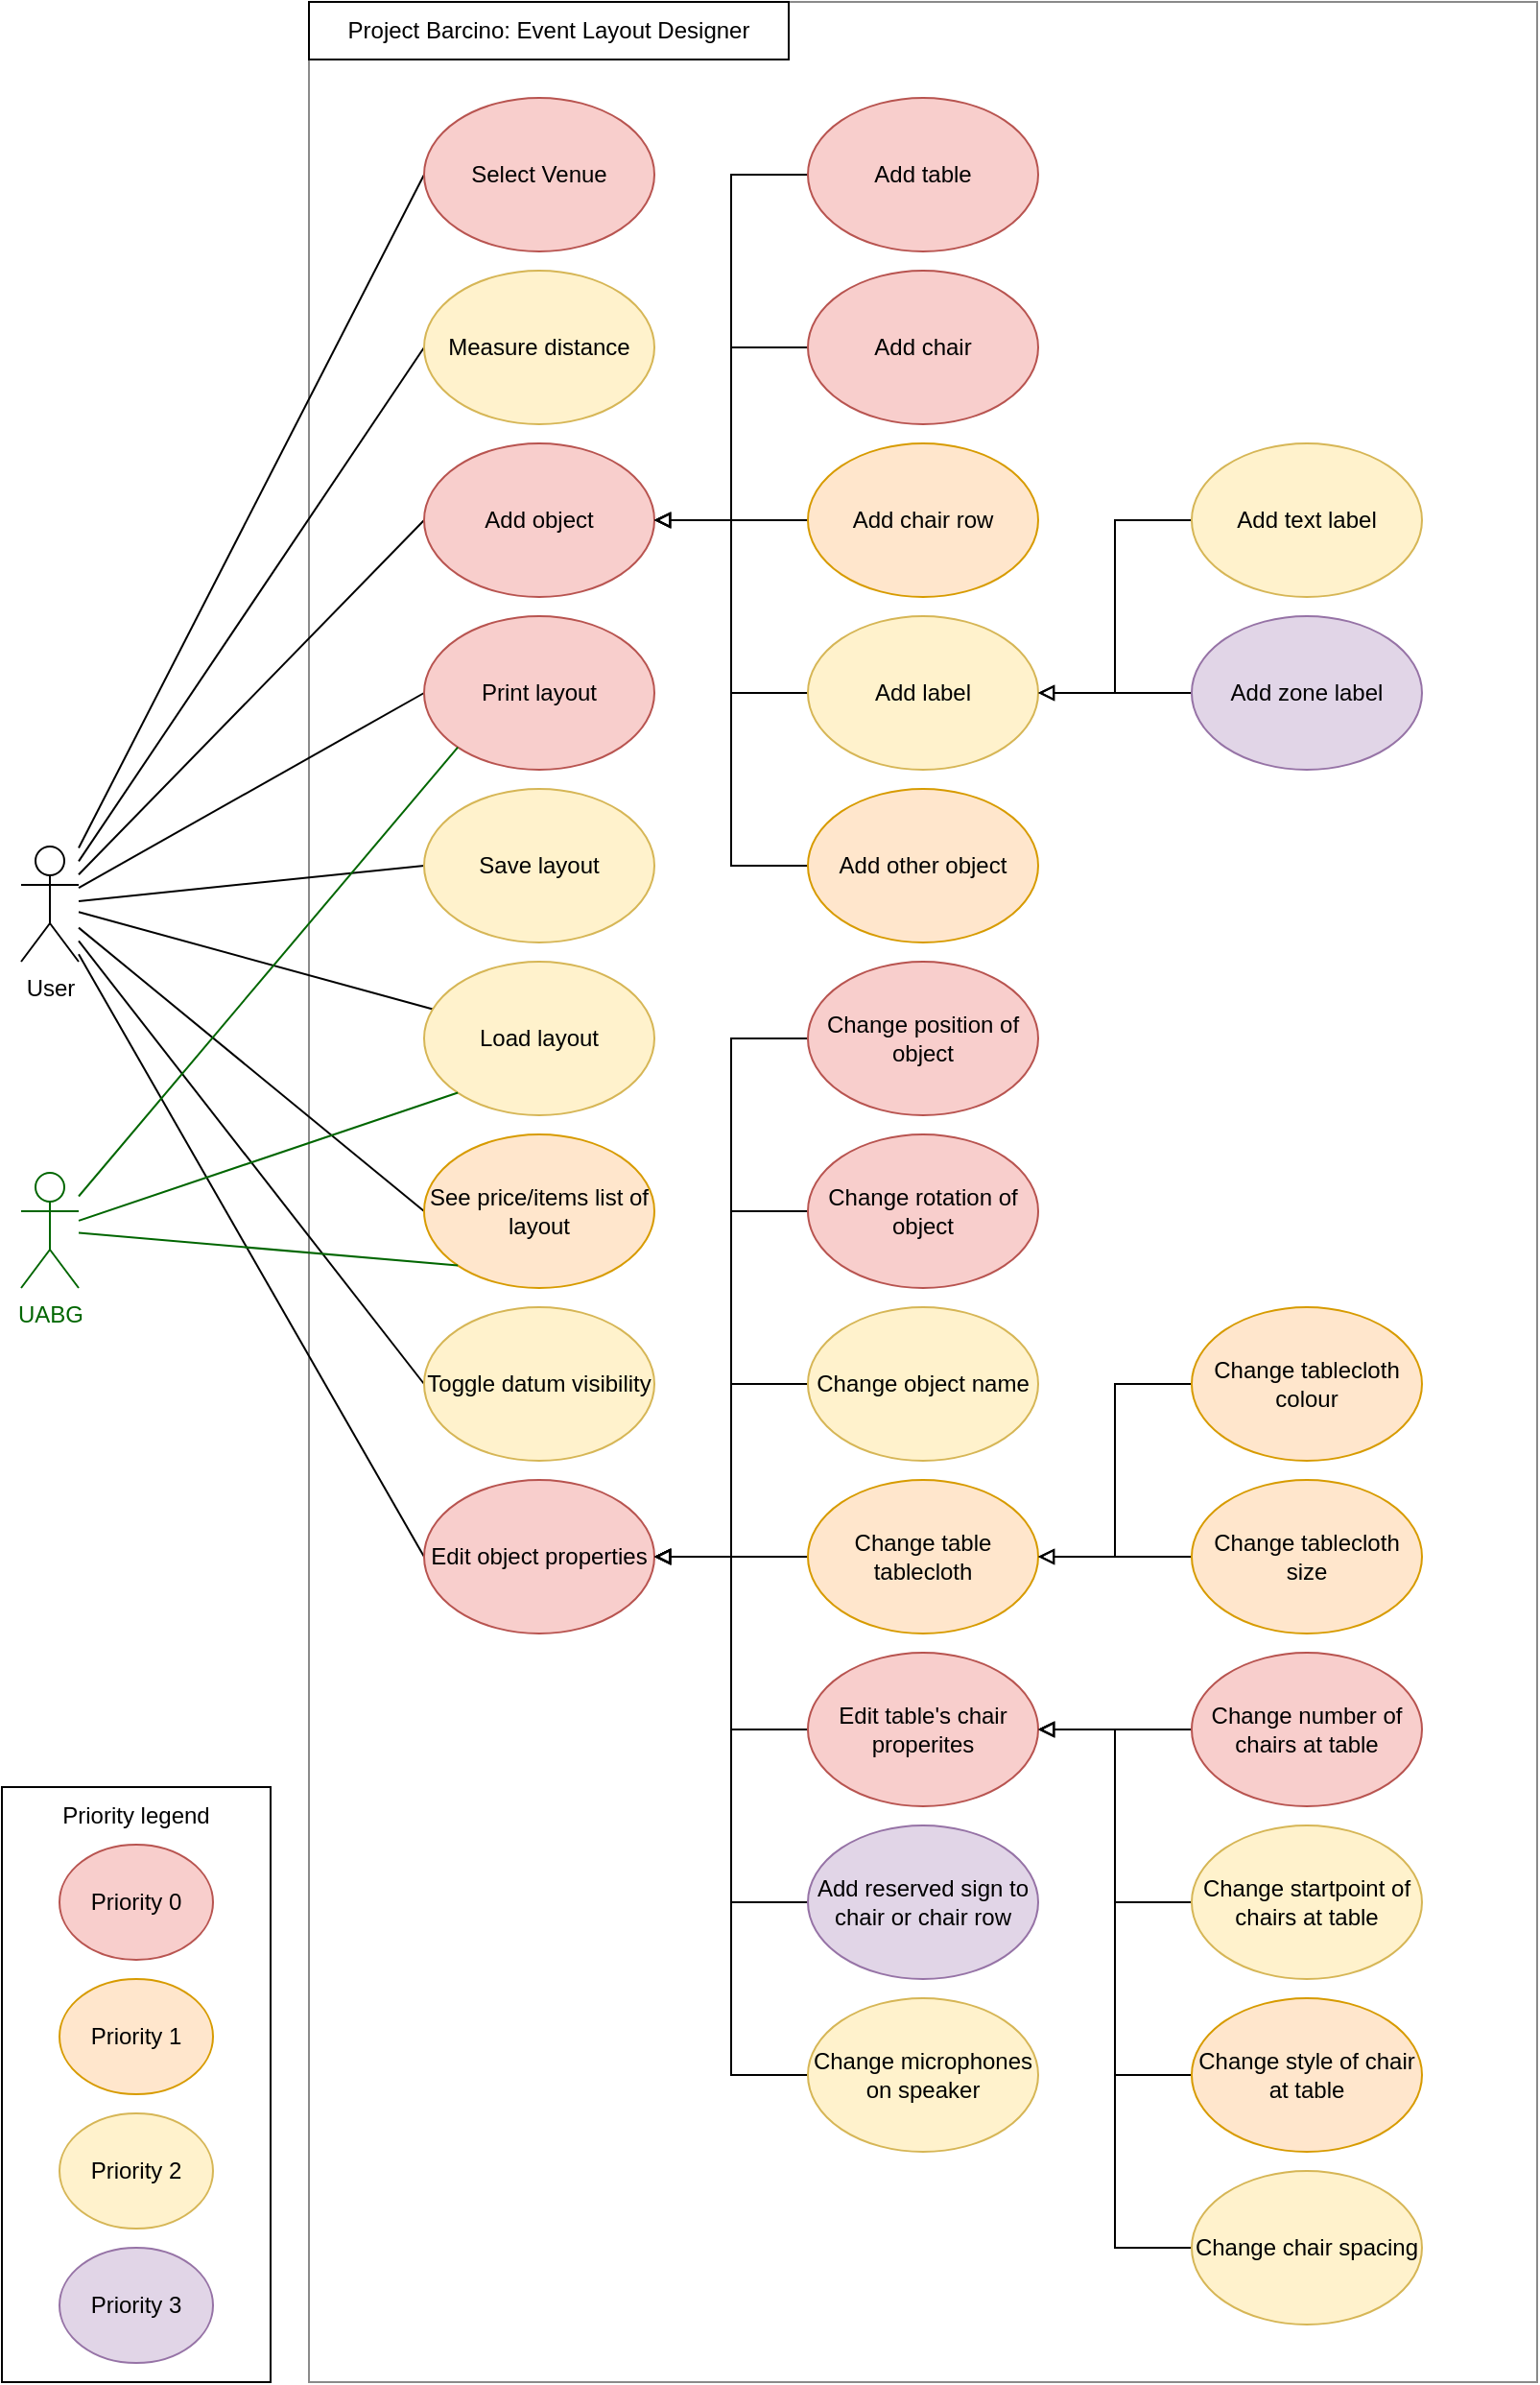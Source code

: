 <mxfile version="24.7.17">
  <diagram name="Page-1" id="mo0ViTJ8G5UYGFO7ghWl">
    <mxGraphModel dx="1434" dy="844" grid="1" gridSize="10" guides="1" tooltips="1" connect="1" arrows="1" fold="1" page="1" pageScale="1" pageWidth="850" pageHeight="1100" math="0" shadow="0">
      <root>
        <mxCell id="0" />
        <mxCell id="1" parent="0" />
        <mxCell id="jylVeltl3kCmP_DHVBAA-2" value="" style="rounded=0;whiteSpace=wrap;html=1;align=left;fillColor=none;strokeColor=#8A8A8A;" parent="1" vertex="1">
          <mxGeometry x="160" width="640" height="1240" as="geometry" />
        </mxCell>
        <mxCell id="jylVeltl3kCmP_DHVBAA-30" style="rounded=0;orthogonalLoop=1;jettySize=auto;html=1;entryX=0;entryY=0.5;entryDx=0;entryDy=0;endArrow=none;endFill=0;" parent="1" source="jylVeltl3kCmP_DHVBAA-1" target="jylVeltl3kCmP_DHVBAA-6" edge="1">
          <mxGeometry relative="1" as="geometry" />
        </mxCell>
        <mxCell id="jylVeltl3kCmP_DHVBAA-31" style="rounded=0;orthogonalLoop=1;jettySize=auto;html=1;entryX=0;entryY=0.5;entryDx=0;entryDy=0;endArrow=none;endFill=0;" parent="1" source="jylVeltl3kCmP_DHVBAA-1" target="jylVeltl3kCmP_DHVBAA-4" edge="1">
          <mxGeometry relative="1" as="geometry" />
        </mxCell>
        <mxCell id="jylVeltl3kCmP_DHVBAA-32" style="rounded=0;orthogonalLoop=1;jettySize=auto;html=1;entryX=0;entryY=0.5;entryDx=0;entryDy=0;endArrow=none;endFill=0;" parent="1" source="jylVeltl3kCmP_DHVBAA-1" target="jylVeltl3kCmP_DHVBAA-17" edge="1">
          <mxGeometry relative="1" as="geometry" />
        </mxCell>
        <mxCell id="jylVeltl3kCmP_DHVBAA-33" style="rounded=0;orthogonalLoop=1;jettySize=auto;html=1;entryX=0;entryY=0.5;entryDx=0;entryDy=0;endArrow=none;endFill=0;" parent="1" source="jylVeltl3kCmP_DHVBAA-1" target="jylVeltl3kCmP_DHVBAA-28" edge="1">
          <mxGeometry relative="1" as="geometry" />
        </mxCell>
        <mxCell id="jylVeltl3kCmP_DHVBAA-34" style="rounded=0;orthogonalLoop=1;jettySize=auto;html=1;entryX=0;entryY=0.5;entryDx=0;entryDy=0;endArrow=none;endFill=0;" parent="1" source="jylVeltl3kCmP_DHVBAA-1" target="jylVeltl3kCmP_DHVBAA-5" edge="1">
          <mxGeometry relative="1" as="geometry" />
        </mxCell>
        <mxCell id="jylVeltl3kCmP_DHVBAA-35" style="rounded=0;orthogonalLoop=1;jettySize=auto;html=1;entryX=0;entryY=0.5;entryDx=0;entryDy=0;endArrow=none;endFill=0;" parent="1" source="jylVeltl3kCmP_DHVBAA-1" target="jylVeltl3kCmP_DHVBAA-29" edge="1">
          <mxGeometry relative="1" as="geometry" />
        </mxCell>
        <mxCell id="jylVeltl3kCmP_DHVBAA-65" style="rounded=0;orthogonalLoop=1;jettySize=auto;html=1;endArrow=none;endFill=0;" parent="1" source="jylVeltl3kCmP_DHVBAA-1" target="jylVeltl3kCmP_DHVBAA-61" edge="1">
          <mxGeometry relative="1" as="geometry" />
        </mxCell>
        <mxCell id="jylVeltl3kCmP_DHVBAA-66" style="rounded=0;orthogonalLoop=1;jettySize=auto;html=1;entryX=0;entryY=0.5;entryDx=0;entryDy=0;endArrow=none;endFill=0;" parent="1" source="jylVeltl3kCmP_DHVBAA-1" target="jylVeltl3kCmP_DHVBAA-62" edge="1">
          <mxGeometry relative="1" as="geometry" />
        </mxCell>
        <mxCell id="jylVeltl3kCmP_DHVBAA-68" style="rounded=0;orthogonalLoop=1;jettySize=auto;html=1;entryX=0;entryY=0.5;entryDx=0;entryDy=0;endArrow=none;endFill=0;" parent="1" source="jylVeltl3kCmP_DHVBAA-1" target="jylVeltl3kCmP_DHVBAA-67" edge="1">
          <mxGeometry relative="1" as="geometry" />
        </mxCell>
        <mxCell id="jylVeltl3kCmP_DHVBAA-1" value="User" style="shape=umlActor;verticalLabelPosition=bottom;verticalAlign=top;html=1;outlineConnect=0;" parent="1" vertex="1">
          <mxGeometry x="10" y="440" width="30" height="60" as="geometry" />
        </mxCell>
        <mxCell id="jylVeltl3kCmP_DHVBAA-3" value="&lt;span style=&quot;text-align: left;&quot;&gt;Project Barcino: Event Layout Designer&lt;/span&gt;" style="rounded=0;whiteSpace=wrap;html=1;" parent="1" vertex="1">
          <mxGeometry x="160" width="250" height="30" as="geometry" />
        </mxCell>
        <mxCell id="jylVeltl3kCmP_DHVBAA-4" value="Select Venue" style="ellipse;whiteSpace=wrap;html=1;fillColor=#f8cecc;strokeColor=#b85450;" parent="1" vertex="1">
          <mxGeometry x="220" y="50" width="120" height="80" as="geometry" />
        </mxCell>
        <mxCell id="jylVeltl3kCmP_DHVBAA-5" value="Measure distance" style="ellipse;whiteSpace=wrap;html=1;fillColor=#fff2cc;strokeColor=#d6b656;" parent="1" vertex="1">
          <mxGeometry x="220" y="140" width="120" height="80" as="geometry" />
        </mxCell>
        <mxCell id="jylVeltl3kCmP_DHVBAA-6" value="Add object" style="ellipse;whiteSpace=wrap;html=1;fillColor=#f8cecc;strokeColor=#b85450;" parent="1" vertex="1">
          <mxGeometry x="220" y="230" width="120" height="80" as="geometry" />
        </mxCell>
        <mxCell id="jylVeltl3kCmP_DHVBAA-44" style="edgeStyle=orthogonalEdgeStyle;rounded=0;orthogonalLoop=1;jettySize=auto;html=1;entryX=1;entryY=0.5;entryDx=0;entryDy=0;endArrow=block;endFill=0;" parent="1" source="jylVeltl3kCmP_DHVBAA-10" target="jylVeltl3kCmP_DHVBAA-17" edge="1">
          <mxGeometry relative="1" as="geometry" />
        </mxCell>
        <mxCell id="jylVeltl3kCmP_DHVBAA-10" value="Change table tablecloth" style="ellipse;whiteSpace=wrap;html=1;fillColor=#ffe6cc;strokeColor=#d79b00;" parent="1" vertex="1">
          <mxGeometry x="420" y="770" width="120" height="80" as="geometry" />
        </mxCell>
        <mxCell id="jylVeltl3kCmP_DHVBAA-41" style="edgeStyle=orthogonalEdgeStyle;rounded=0;orthogonalLoop=1;jettySize=auto;html=1;entryX=1;entryY=0.5;entryDx=0;entryDy=0;endArrow=block;endFill=0;" parent="1" source="jylVeltl3kCmP_DHVBAA-11" target="jylVeltl3kCmP_DHVBAA-17" edge="1">
          <mxGeometry relative="1" as="geometry" />
        </mxCell>
        <mxCell id="jylVeltl3kCmP_DHVBAA-11" value="Change position of object" style="ellipse;whiteSpace=wrap;html=1;fillColor=#f8cecc;strokeColor=#b85450;" parent="1" vertex="1">
          <mxGeometry x="420" y="500" width="120" height="80" as="geometry" />
        </mxCell>
        <mxCell id="jylVeltl3kCmP_DHVBAA-42" style="edgeStyle=orthogonalEdgeStyle;rounded=0;orthogonalLoop=1;jettySize=auto;html=1;entryX=1;entryY=0.5;entryDx=0;entryDy=0;endArrow=block;endFill=0;" parent="1" source="jylVeltl3kCmP_DHVBAA-12" target="jylVeltl3kCmP_DHVBAA-17" edge="1">
          <mxGeometry relative="1" as="geometry" />
        </mxCell>
        <mxCell id="jylVeltl3kCmP_DHVBAA-12" value="Change rotation of object" style="ellipse;whiteSpace=wrap;html=1;fillColor=#f8cecc;strokeColor=#b85450;" parent="1" vertex="1">
          <mxGeometry x="420" y="590" width="120" height="80" as="geometry" />
        </mxCell>
        <mxCell id="jylVeltl3kCmP_DHVBAA-38" style="edgeStyle=orthogonalEdgeStyle;rounded=0;orthogonalLoop=1;jettySize=auto;html=1;endArrow=block;endFill=0;entryX=1;entryY=0.5;entryDx=0;entryDy=0;" parent="1" source="jylVeltl3kCmP_DHVBAA-13" target="jylVeltl3kCmP_DHVBAA-6" edge="1">
          <mxGeometry relative="1" as="geometry">
            <mxPoint x="340" y="230" as="targetPoint" />
            <Array as="points">
              <mxPoint x="380" y="90" />
              <mxPoint x="380" y="270" />
            </Array>
          </mxGeometry>
        </mxCell>
        <mxCell id="jylVeltl3kCmP_DHVBAA-13" value="Add table" style="ellipse;whiteSpace=wrap;html=1;fillColor=#f8cecc;strokeColor=#b85450;" parent="1" vertex="1">
          <mxGeometry x="420" y="50" width="120" height="80" as="geometry" />
        </mxCell>
        <mxCell id="jylVeltl3kCmP_DHVBAA-37" style="edgeStyle=orthogonalEdgeStyle;rounded=0;orthogonalLoop=1;jettySize=auto;html=1;entryX=1;entryY=0.5;entryDx=0;entryDy=0;endArrow=block;endFill=0;" parent="1" source="jylVeltl3kCmP_DHVBAA-14" target="jylVeltl3kCmP_DHVBAA-6" edge="1">
          <mxGeometry relative="1" as="geometry" />
        </mxCell>
        <mxCell id="jylVeltl3kCmP_DHVBAA-14" value="Add chair" style="ellipse;whiteSpace=wrap;html=1;fillColor=#f8cecc;strokeColor=#b85450;" parent="1" vertex="1">
          <mxGeometry x="420" y="140" width="120" height="80" as="geometry" />
        </mxCell>
        <mxCell id="jylVeltl3kCmP_DHVBAA-40" style="edgeStyle=orthogonalEdgeStyle;rounded=0;orthogonalLoop=1;jettySize=auto;html=1;entryX=1;entryY=0.5;entryDx=0;entryDy=0;endArrow=block;endFill=0;" parent="1" source="jylVeltl3kCmP_DHVBAA-15" target="jylVeltl3kCmP_DHVBAA-6" edge="1">
          <mxGeometry relative="1" as="geometry" />
        </mxCell>
        <mxCell id="jylVeltl3kCmP_DHVBAA-15" value="Add chair row" style="ellipse;whiteSpace=wrap;html=1;fillColor=#ffe6cc;strokeColor=#d79b00;" parent="1" vertex="1">
          <mxGeometry x="420" y="230" width="120" height="80" as="geometry" />
        </mxCell>
        <mxCell id="jylVeltl3kCmP_DHVBAA-39" style="edgeStyle=orthogonalEdgeStyle;rounded=0;orthogonalLoop=1;jettySize=auto;html=1;entryX=1;entryY=0.5;entryDx=0;entryDy=0;endArrow=block;endFill=0;" parent="1" source="jylVeltl3kCmP_DHVBAA-16" target="jylVeltl3kCmP_DHVBAA-6" edge="1">
          <mxGeometry relative="1" as="geometry" />
        </mxCell>
        <mxCell id="jylVeltl3kCmP_DHVBAA-16" value="Add other object" style="ellipse;whiteSpace=wrap;html=1;fillColor=#ffe6cc;strokeColor=#d79b00;" parent="1" vertex="1">
          <mxGeometry x="420" y="410" width="120" height="80" as="geometry" />
        </mxCell>
        <mxCell id="jylVeltl3kCmP_DHVBAA-17" value="Edit object properties" style="ellipse;whiteSpace=wrap;html=1;fillColor=#f8cecc;strokeColor=#b85450;" parent="1" vertex="1">
          <mxGeometry x="220" y="770" width="120" height="80" as="geometry" />
        </mxCell>
        <mxCell id="jylVeltl3kCmP_DHVBAA-43" style="edgeStyle=orthogonalEdgeStyle;rounded=0;orthogonalLoop=1;jettySize=auto;html=1;endArrow=block;endFill=0;entryX=1;entryY=0.5;entryDx=0;entryDy=0;" parent="1" source="jylVeltl3kCmP_DHVBAA-18" target="jylVeltl3kCmP_DHVBAA-17" edge="1">
          <mxGeometry relative="1" as="geometry">
            <Array as="points">
              <mxPoint x="380" y="720" />
              <mxPoint x="380" y="810" />
            </Array>
          </mxGeometry>
        </mxCell>
        <mxCell id="jylVeltl3kCmP_DHVBAA-18" value="Change object name" style="ellipse;whiteSpace=wrap;html=1;fillColor=#fff2cc;strokeColor=#d6b656;" parent="1" vertex="1">
          <mxGeometry x="420" y="680" width="120" height="80" as="geometry" />
        </mxCell>
        <mxCell id="jylVeltl3kCmP_DHVBAA-46" style="edgeStyle=orthogonalEdgeStyle;rounded=0;orthogonalLoop=1;jettySize=auto;html=1;entryX=1;entryY=0.5;entryDx=0;entryDy=0;endArrow=block;endFill=0;" parent="1" source="jylVeltl3kCmP_DHVBAA-19" target="jylVeltl3kCmP_DHVBAA-17" edge="1">
          <mxGeometry relative="1" as="geometry" />
        </mxCell>
        <mxCell id="jylVeltl3kCmP_DHVBAA-19" value="Add reserved sign to chair or chair row" style="ellipse;whiteSpace=wrap;html=1;fillColor=#e1d5e7;strokeColor=#9673a6;" parent="1" vertex="1">
          <mxGeometry x="420" y="950" width="120" height="80" as="geometry" />
        </mxCell>
        <mxCell id="jylVeltl3kCmP_DHVBAA-48" style="edgeStyle=orthogonalEdgeStyle;rounded=0;orthogonalLoop=1;jettySize=auto;html=1;entryX=1;entryY=0.5;entryDx=0;entryDy=0;endArrow=block;endFill=0;" parent="1" source="jylVeltl3kCmP_DHVBAA-20" target="jylVeltl3kCmP_DHVBAA-10" edge="1">
          <mxGeometry relative="1" as="geometry" />
        </mxCell>
        <mxCell id="jylVeltl3kCmP_DHVBAA-20" value="Change tablecloth size" style="ellipse;whiteSpace=wrap;html=1;fillColor=#ffe6cc;strokeColor=#d79b00;" parent="1" vertex="1">
          <mxGeometry x="620" y="770" width="120" height="80" as="geometry" />
        </mxCell>
        <mxCell id="jylVeltl3kCmP_DHVBAA-47" style="edgeStyle=orthogonalEdgeStyle;rounded=0;orthogonalLoop=1;jettySize=auto;html=1;entryX=1;entryY=0.5;entryDx=0;entryDy=0;endArrow=block;endFill=0;" parent="1" source="jylVeltl3kCmP_DHVBAA-21" target="jylVeltl3kCmP_DHVBAA-10" edge="1">
          <mxGeometry relative="1" as="geometry" />
        </mxCell>
        <mxCell id="jylVeltl3kCmP_DHVBAA-21" value="Change tablecloth colour" style="ellipse;whiteSpace=wrap;html=1;fillColor=#ffe6cc;strokeColor=#d79b00;" parent="1" vertex="1">
          <mxGeometry x="620" y="680" width="120" height="80" as="geometry" />
        </mxCell>
        <mxCell id="jylVeltl3kCmP_DHVBAA-49" style="edgeStyle=orthogonalEdgeStyle;rounded=0;orthogonalLoop=1;jettySize=auto;html=1;entryX=1;entryY=0.5;entryDx=0;entryDy=0;endArrow=block;endFill=0;" parent="1" source="jylVeltl3kCmP_DHVBAA-22" target="jylVeltl3kCmP_DHVBAA-24" edge="1">
          <mxGeometry relative="1" as="geometry" />
        </mxCell>
        <mxCell id="jylVeltl3kCmP_DHVBAA-22" value="Change number of chairs at table" style="ellipse;whiteSpace=wrap;html=1;fillColor=#f8cecc;strokeColor=#b85450;" parent="1" vertex="1">
          <mxGeometry x="620" y="860" width="120" height="80" as="geometry" />
        </mxCell>
        <mxCell id="jylVeltl3kCmP_DHVBAA-50" style="edgeStyle=orthogonalEdgeStyle;rounded=0;orthogonalLoop=1;jettySize=auto;html=1;entryX=1;entryY=0.5;entryDx=0;entryDy=0;endArrow=block;endFill=0;" parent="1" source="jylVeltl3kCmP_DHVBAA-23" target="jylVeltl3kCmP_DHVBAA-24" edge="1">
          <mxGeometry relative="1" as="geometry" />
        </mxCell>
        <mxCell id="jylVeltl3kCmP_DHVBAA-23" value="Change startpoint of chairs at table" style="ellipse;whiteSpace=wrap;html=1;fillColor=#fff2cc;strokeColor=#d6b656;" parent="1" vertex="1">
          <mxGeometry x="620" y="950" width="120" height="80" as="geometry" />
        </mxCell>
        <mxCell id="jylVeltl3kCmP_DHVBAA-45" style="edgeStyle=orthogonalEdgeStyle;rounded=0;orthogonalLoop=1;jettySize=auto;html=1;entryX=1;entryY=0.5;entryDx=0;entryDy=0;endArrow=block;endFill=0;" parent="1" source="jylVeltl3kCmP_DHVBAA-24" target="jylVeltl3kCmP_DHVBAA-17" edge="1">
          <mxGeometry relative="1" as="geometry" />
        </mxCell>
        <mxCell id="jylVeltl3kCmP_DHVBAA-24" value="Edit table&#39;s chair properites" style="ellipse;whiteSpace=wrap;html=1;fillColor=#f8cecc;strokeColor=#b85450;" parent="1" vertex="1">
          <mxGeometry x="420" y="860" width="120" height="80" as="geometry" />
        </mxCell>
        <mxCell id="jylVeltl3kCmP_DHVBAA-51" style="edgeStyle=orthogonalEdgeStyle;rounded=0;orthogonalLoop=1;jettySize=auto;html=1;entryX=1;entryY=0.5;entryDx=0;entryDy=0;endArrow=block;endFill=0;" parent="1" source="jylVeltl3kCmP_DHVBAA-25" target="jylVeltl3kCmP_DHVBAA-24" edge="1">
          <mxGeometry relative="1" as="geometry" />
        </mxCell>
        <mxCell id="jylVeltl3kCmP_DHVBAA-25" value="Change style of chair at table" style="ellipse;whiteSpace=wrap;html=1;fillColor=#ffe6cc;strokeColor=#d79b00;" parent="1" vertex="1">
          <mxGeometry x="620" y="1040" width="120" height="80" as="geometry" />
        </mxCell>
        <mxCell id="jylVeltl3kCmP_DHVBAA-52" style="edgeStyle=orthogonalEdgeStyle;rounded=0;orthogonalLoop=1;jettySize=auto;html=1;entryX=1;entryY=0.5;entryDx=0;entryDy=0;endArrow=block;endFill=0;" parent="1" source="jylVeltl3kCmP_DHVBAA-26" target="jylVeltl3kCmP_DHVBAA-24" edge="1">
          <mxGeometry relative="1" as="geometry" />
        </mxCell>
        <mxCell id="jylVeltl3kCmP_DHVBAA-26" value="Change chair spacing" style="ellipse;whiteSpace=wrap;html=1;fillColor=#fff2cc;strokeColor=#d6b656;" parent="1" vertex="1">
          <mxGeometry x="620" y="1130" width="120" height="80" as="geometry" />
        </mxCell>
        <mxCell id="jylVeltl3kCmP_DHVBAA-55" style="edgeStyle=orthogonalEdgeStyle;rounded=0;orthogonalLoop=1;jettySize=auto;html=1;entryX=1;entryY=0.5;entryDx=0;entryDy=0;endArrow=block;endFill=0;" parent="1" source="jylVeltl3kCmP_DHVBAA-27" target="jylVeltl3kCmP_DHVBAA-6" edge="1">
          <mxGeometry relative="1" as="geometry" />
        </mxCell>
        <mxCell id="jylVeltl3kCmP_DHVBAA-27" value="Add label" style="ellipse;whiteSpace=wrap;html=1;fillColor=#fff2cc;strokeColor=#d6b656;" parent="1" vertex="1">
          <mxGeometry x="420" y="320" width="120" height="80" as="geometry" />
        </mxCell>
        <mxCell id="jylVeltl3kCmP_DHVBAA-28" value="Print layout" style="ellipse;whiteSpace=wrap;html=1;fillColor=#f8cecc;strokeColor=#b85450;" parent="1" vertex="1">
          <mxGeometry x="220" y="320" width="120" height="80" as="geometry" />
        </mxCell>
        <mxCell id="jylVeltl3kCmP_DHVBAA-29" value="Save layout" style="ellipse;whiteSpace=wrap;html=1;fillColor=#fff2cc;strokeColor=#d6b656;" parent="1" vertex="1">
          <mxGeometry x="220" y="410" width="120" height="80" as="geometry" />
        </mxCell>
        <mxCell id="jylVeltl3kCmP_DHVBAA-54" style="edgeStyle=orthogonalEdgeStyle;rounded=0;orthogonalLoop=1;jettySize=auto;html=1;entryX=1;entryY=0.5;entryDx=0;entryDy=0;endArrow=block;endFill=0;" parent="1" source="jylVeltl3kCmP_DHVBAA-53" target="jylVeltl3kCmP_DHVBAA-17" edge="1">
          <mxGeometry relative="1" as="geometry" />
        </mxCell>
        <mxCell id="jylVeltl3kCmP_DHVBAA-53" value="Change microphones on speaker" style="ellipse;whiteSpace=wrap;html=1;fillColor=#fff2cc;strokeColor=#d6b656;" parent="1" vertex="1">
          <mxGeometry x="420" y="1040" width="120" height="80" as="geometry" />
        </mxCell>
        <mxCell id="jylVeltl3kCmP_DHVBAA-60" style="edgeStyle=orthogonalEdgeStyle;rounded=0;orthogonalLoop=1;jettySize=auto;html=1;entryX=1;entryY=0.5;entryDx=0;entryDy=0;endArrow=block;endFill=0;" parent="1" source="jylVeltl3kCmP_DHVBAA-57" target="jylVeltl3kCmP_DHVBAA-27" edge="1">
          <mxGeometry relative="1" as="geometry" />
        </mxCell>
        <mxCell id="jylVeltl3kCmP_DHVBAA-57" value="Add text label" style="ellipse;whiteSpace=wrap;html=1;fillColor=#fff2cc;strokeColor=#d6b656;" parent="1" vertex="1">
          <mxGeometry x="620" y="230" width="120" height="80" as="geometry" />
        </mxCell>
        <mxCell id="jylVeltl3kCmP_DHVBAA-59" style="edgeStyle=orthogonalEdgeStyle;rounded=0;orthogonalLoop=1;jettySize=auto;html=1;entryX=1;entryY=0.5;entryDx=0;entryDy=0;endArrow=block;endFill=0;" parent="1" source="jylVeltl3kCmP_DHVBAA-58" target="jylVeltl3kCmP_DHVBAA-27" edge="1">
          <mxGeometry relative="1" as="geometry" />
        </mxCell>
        <mxCell id="jylVeltl3kCmP_DHVBAA-58" value="Add zone label" style="ellipse;whiteSpace=wrap;html=1;fillColor=#e1d5e7;strokeColor=#9673a6;" parent="1" vertex="1">
          <mxGeometry x="620" y="320" width="120" height="80" as="geometry" />
        </mxCell>
        <mxCell id="jylVeltl3kCmP_DHVBAA-61" value="Load layout" style="ellipse;whiteSpace=wrap;html=1;fillColor=#fff2cc;strokeColor=#d6b656;" parent="1" vertex="1">
          <mxGeometry x="220" y="500" width="120" height="80" as="geometry" />
        </mxCell>
        <mxCell id="jylVeltl3kCmP_DHVBAA-62" value="See price/items list of layout" style="ellipse;whiteSpace=wrap;html=1;fillColor=#ffe6cc;strokeColor=#d79b00;" parent="1" vertex="1">
          <mxGeometry x="220" y="590" width="120" height="80" as="geometry" />
        </mxCell>
        <mxCell id="jylVeltl3kCmP_DHVBAA-67" value="Toggle datum visibility" style="ellipse;whiteSpace=wrap;html=1;fillColor=#fff2cc;strokeColor=#d6b656;" parent="1" vertex="1">
          <mxGeometry x="220" y="680" width="120" height="80" as="geometry" />
        </mxCell>
        <mxCell id="jylVeltl3kCmP_DHVBAA-70" style="rounded=0;orthogonalLoop=1;jettySize=auto;html=1;entryX=0;entryY=1;entryDx=0;entryDy=0;endArrow=none;endFill=0;strokeColor=#006600;" parent="1" source="jylVeltl3kCmP_DHVBAA-69" target="jylVeltl3kCmP_DHVBAA-61" edge="1">
          <mxGeometry relative="1" as="geometry" />
        </mxCell>
        <mxCell id="jylVeltl3kCmP_DHVBAA-71" style="rounded=0;orthogonalLoop=1;jettySize=auto;html=1;entryX=0;entryY=1;entryDx=0;entryDy=0;endArrow=none;endFill=0;strokeColor=#006600;" parent="1" source="jylVeltl3kCmP_DHVBAA-69" target="jylVeltl3kCmP_DHVBAA-62" edge="1">
          <mxGeometry relative="1" as="geometry" />
        </mxCell>
        <mxCell id="jylVeltl3kCmP_DHVBAA-72" style="rounded=0;orthogonalLoop=1;jettySize=auto;html=1;entryX=0;entryY=1;entryDx=0;entryDy=0;endArrow=none;endFill=0;strokeColor=#006600;" parent="1" source="jylVeltl3kCmP_DHVBAA-69" target="jylVeltl3kCmP_DHVBAA-28" edge="1">
          <mxGeometry relative="1" as="geometry" />
        </mxCell>
        <mxCell id="jylVeltl3kCmP_DHVBAA-69" value="UABG" style="shape=umlActor;verticalLabelPosition=bottom;verticalAlign=top;html=1;outlineConnect=0;strokeColor=#006600;fontColor=#006600;" parent="1" vertex="1">
          <mxGeometry x="10" y="610" width="30" height="60" as="geometry" />
        </mxCell>
        <mxCell id="jylVeltl3kCmP_DHVBAA-79" value="" style="group" parent="1" vertex="1" connectable="0">
          <mxGeometry y="930" width="140" height="310" as="geometry" />
        </mxCell>
        <mxCell id="jylVeltl3kCmP_DHVBAA-78" value="" style="rounded=0;whiteSpace=wrap;html=1;" parent="jylVeltl3kCmP_DHVBAA-79" vertex="1">
          <mxGeometry width="140" height="310" as="geometry" />
        </mxCell>
        <mxCell id="jylVeltl3kCmP_DHVBAA-73" value="Priority 0" style="ellipse;whiteSpace=wrap;html=1;fillColor=#f8cecc;strokeColor=#b85450;" parent="jylVeltl3kCmP_DHVBAA-79" vertex="1">
          <mxGeometry x="30" y="30" width="80" height="60" as="geometry" />
        </mxCell>
        <mxCell id="jylVeltl3kCmP_DHVBAA-74" value="Priority 1" style="ellipse;whiteSpace=wrap;html=1;fillColor=#ffe6cc;strokeColor=#d79b00;" parent="jylVeltl3kCmP_DHVBAA-79" vertex="1">
          <mxGeometry x="30" y="100" width="80" height="60" as="geometry" />
        </mxCell>
        <mxCell id="jylVeltl3kCmP_DHVBAA-75" value="Priority 2" style="ellipse;whiteSpace=wrap;html=1;fillColor=#fff2cc;strokeColor=#d6b656;" parent="jylVeltl3kCmP_DHVBAA-79" vertex="1">
          <mxGeometry x="30" y="170" width="80" height="60" as="geometry" />
        </mxCell>
        <mxCell id="jylVeltl3kCmP_DHVBAA-76" value="Priority 3" style="ellipse;whiteSpace=wrap;html=1;fillColor=#e1d5e7;strokeColor=#9673a6;" parent="jylVeltl3kCmP_DHVBAA-79" vertex="1">
          <mxGeometry x="30" y="240" width="80" height="60" as="geometry" />
        </mxCell>
        <mxCell id="jylVeltl3kCmP_DHVBAA-77" value="Priority legend" style="text;html=1;align=center;verticalAlign=middle;whiteSpace=wrap;rounded=0;" parent="jylVeltl3kCmP_DHVBAA-79" vertex="1">
          <mxGeometry x="20" width="100" height="30" as="geometry" />
        </mxCell>
      </root>
    </mxGraphModel>
  </diagram>
</mxfile>
